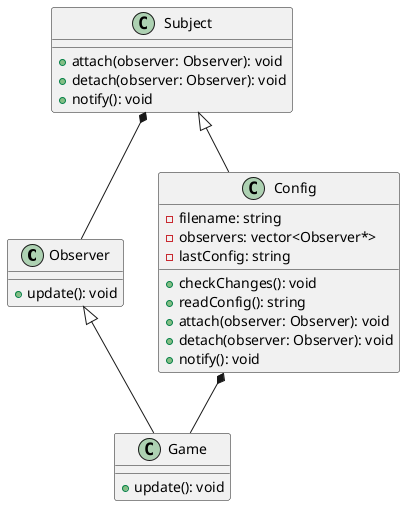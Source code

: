 @startuml

class Observer {
    +update(): void
}

class Subject {
    +attach(observer: Observer): void
    +detach(observer: Observer): void
    +notify(): void
}

class Config {
    -filename: string
    -observers: vector<Observer*>
    -lastConfig: string
    +checkChanges(): void
    +readConfig(): string
    +attach(observer: Observer): void
    +detach(observer: Observer): void
    +notify(): void
}

Subject <|-- Config
Observer  <|-- Game

Config *-- Game
Subject *-- Observer



class Game {
    +update(): void
}

@enduml